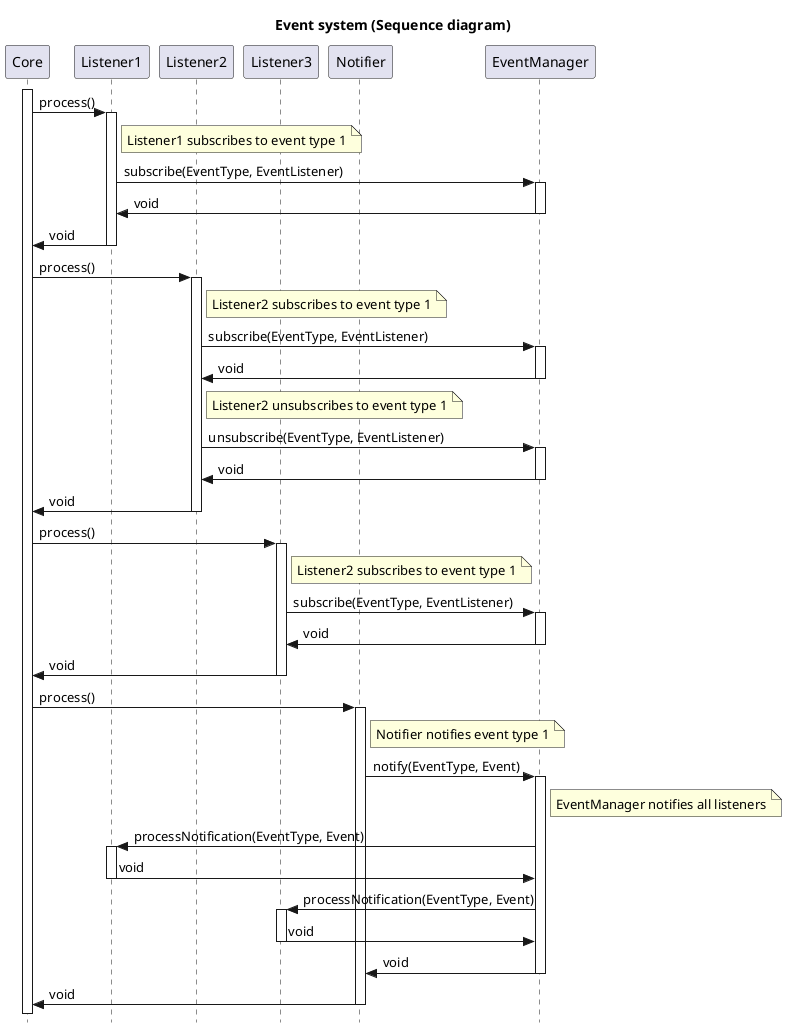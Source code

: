 @startuml Event system
skinparam style strictuml
title Event system (Sequence diagram)

participant Core
participant Listener1
participant Listener2
participant Listener3
participant Notifier
participant EventManager

activate Core

Core -> Listener1 : process()
activate Listener1
Note right of Listener1: Listener1 subscribes to event type 1
Listener1 -> EventManager : subscribe(EventType, EventListener)
activate EventManager
EventManager -> Listener1 : void
deactivate EventManager
Listener1 -> Core : void
deactivate Listener1

Core -> Listener2 : process()
activate Listener2
Note right of Listener2: Listener2 subscribes to event type 1
Listener2 -> EventManager : subscribe(EventType, EventListener)
activate EventManager
EventManager -> Listener2 : void
deactivate EventManager
Note right of Listener2: Listener2 unsubscribes to event type 1
Listener2 -> EventManager : unsubscribe(EventType, EventListener)
activate EventManager
EventManager -> Listener2 : void
deactivate EventManager
Listener2 -> Core : void
deactivate Listener2

Core -> Listener3 : process()
activate Listener3
Note right of Listener3: Listener2 subscribes to event type 1
Listener3 -> EventManager : subscribe(EventType, EventListener)
activate EventManager
EventManager -> Listener3 : void
deactivate EventManager
Listener3 -> Core : void
deactivate Listener3


Core -> Notifier : process()
activate Notifier
Note right of Notifier: Notifier notifies event type 1
Notifier -> EventManager : notify(EventType, Event)
activate EventManager

Note right of EventManager: EventManager notifies all listeners

EventManager -> Listener1 : processNotification(EventType, Event)
activate Listener1
Listener1 -> EventManager : void
deactivate Listener1

EventManager -> Listener3 : processNotification(EventType, Event)
activate Listener3
Listener3 -> EventManager : void
deactivate Listener3

EventManager -> Notifier : void
deactivate EventManager
Notifier -> Core : void
deactivate Notifier